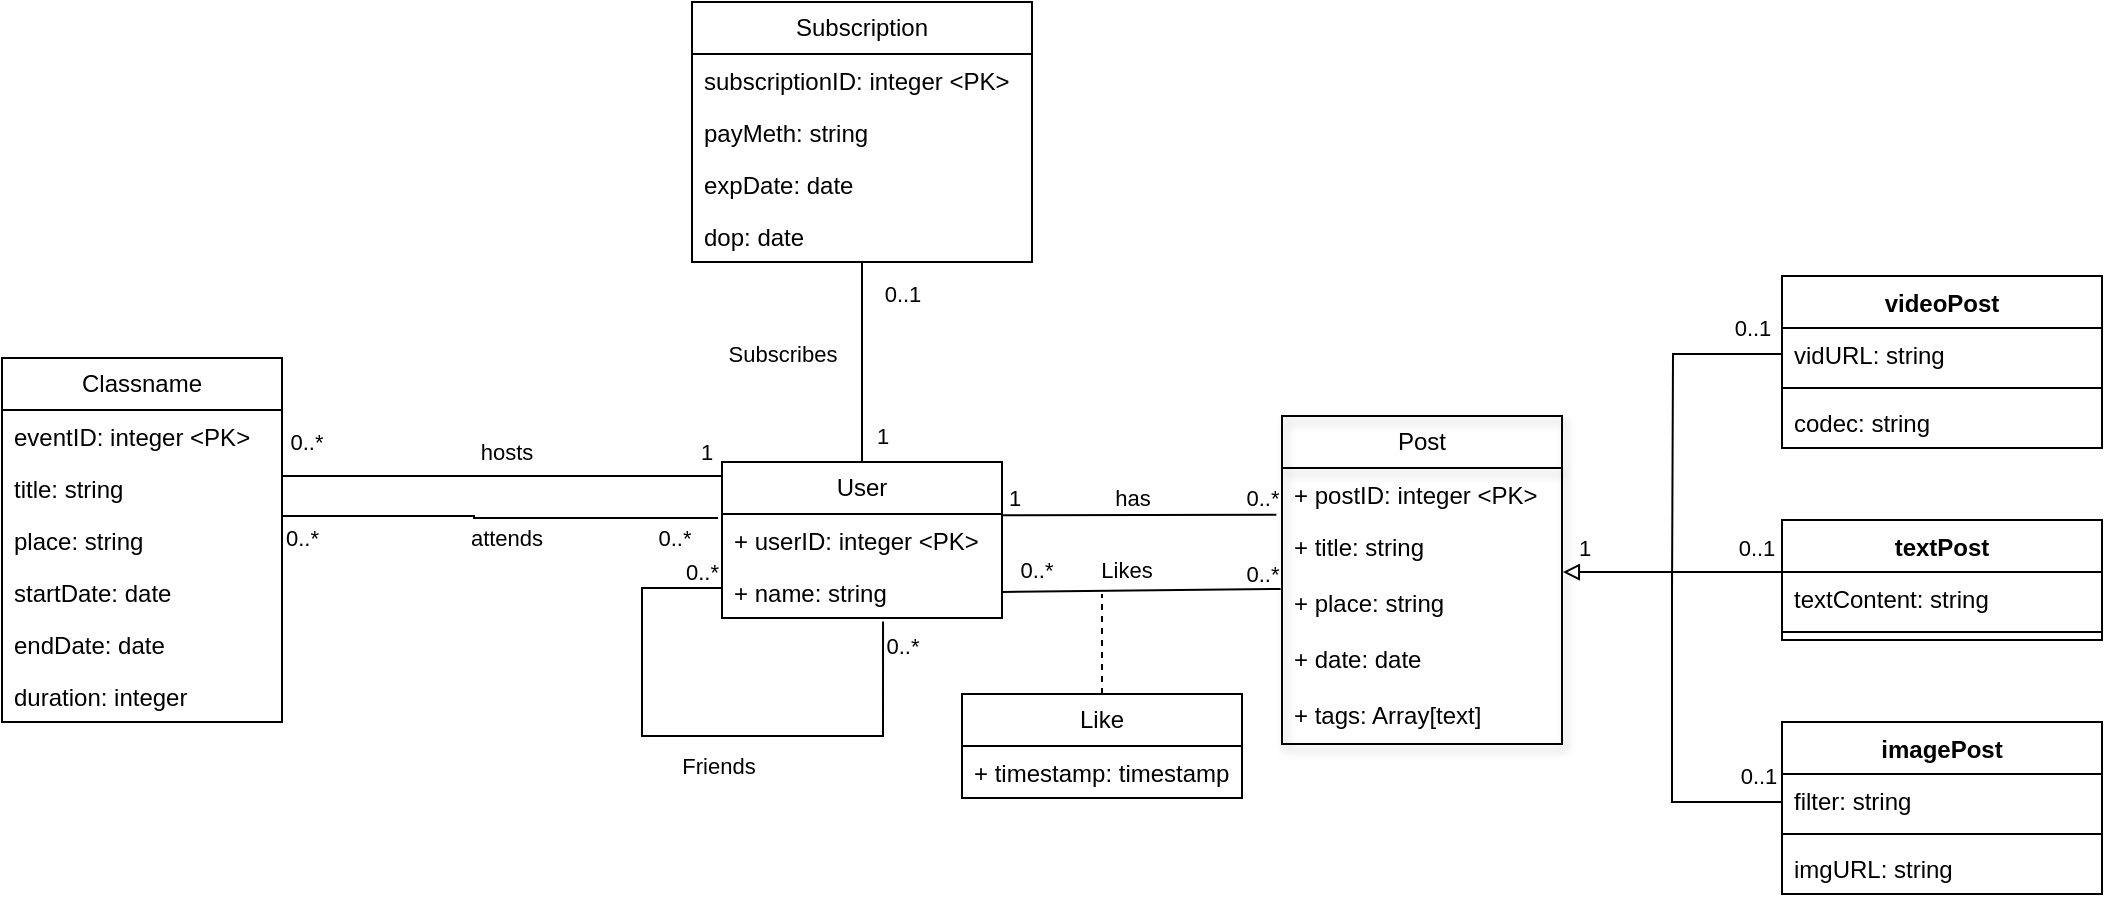 <mxfile version="24.7.17">
  <diagram name="Page-1" id="sB40IVGVon7hJAWyoLqx">
    <mxGraphModel dx="1466" dy="1061" grid="1" gridSize="10" guides="1" tooltips="1" connect="1" arrows="1" fold="1" page="1" pageScale="1" pageWidth="827" pageHeight="1169" math="0" shadow="0">
      <root>
        <mxCell id="0" />
        <mxCell id="1" parent="0" />
        <mxCell id="YtR0J8xUfhrT0mOV40MU-70" style="edgeStyle=orthogonalEdgeStyle;rounded=0;orthogonalLoop=1;jettySize=auto;html=1;exitX=1.003;exitY=-0.07;exitDx=0;exitDy=0;entryX=0;entryY=0.5;entryDx=0;entryDy=0;endArrow=none;endFill=0;startArrow=block;startFill=0;exitPerimeter=0;" parent="1" source="YtR0J8xUfhrT0mOV40MU-10" edge="1">
          <mxGeometry relative="1" as="geometry">
            <mxPoint x="980" y="572.99" as="targetPoint" />
            <mxPoint x="870" y="462.99" as="sourcePoint" />
            <Array as="points">
              <mxPoint x="925" y="458" />
              <mxPoint x="925" y="573" />
            </Array>
          </mxGeometry>
        </mxCell>
        <mxCell id="YtR0J8xUfhrT0mOV40MU-78" value="1" style="edgeLabel;html=1;align=center;verticalAlign=middle;resizable=0;points=[];" parent="YtR0J8xUfhrT0mOV40MU-70" vertex="1" connectable="0">
          <mxGeometry x="-0.907" y="2" relative="1" as="geometry">
            <mxPoint y="-10" as="offset" />
          </mxGeometry>
        </mxCell>
        <mxCell id="YtR0J8xUfhrT0mOV40MU-82" value="0..1" style="edgeLabel;html=1;align=center;verticalAlign=middle;resizable=0;points=[];" parent="YtR0J8xUfhrT0mOV40MU-70" vertex="1" connectable="0">
          <mxGeometry x="0.888" y="2" relative="1" as="geometry">
            <mxPoint y="-11" as="offset" />
          </mxGeometry>
        </mxCell>
        <mxCell id="YtR0J8xUfhrT0mOV40MU-7" value="Post" style="swimlane;fontStyle=0;childLayout=stackLayout;horizontal=1;startSize=26;fillColor=none;horizontalStack=0;resizeParent=1;resizeParentMax=0;resizeLast=0;collapsible=1;marginBottom=0;whiteSpace=wrap;html=1;shadow=1;" parent="1" vertex="1">
          <mxGeometry x="730" y="380" width="140" height="164" as="geometry">
            <mxRectangle x="290" y="200" width="60" height="30" as="alternateBounds" />
          </mxGeometry>
        </mxCell>
        <mxCell id="YtR0J8xUfhrT0mOV40MU-8" value="+ postID: integer &amp;lt;PK&amp;gt;" style="text;strokeColor=none;fillColor=none;align=left;verticalAlign=top;spacingLeft=4;spacingRight=4;overflow=hidden;rotatable=0;points=[[0,0.5],[1,0.5]];portConstraint=eastwest;whiteSpace=wrap;html=1;" parent="YtR0J8xUfhrT0mOV40MU-7" vertex="1">
          <mxGeometry y="26" width="140" height="26" as="geometry" />
        </mxCell>
        <mxCell id="YtR0J8xUfhrT0mOV40MU-9" value="+ title: string" style="text;strokeColor=none;fillColor=none;align=left;verticalAlign=top;spacingLeft=4;spacingRight=4;overflow=hidden;rotatable=0;points=[[0,0.5],[1,0.5]];portConstraint=eastwest;whiteSpace=wrap;html=1;" parent="YtR0J8xUfhrT0mOV40MU-7" vertex="1">
          <mxGeometry y="52" width="140" height="28" as="geometry" />
        </mxCell>
        <mxCell id="YtR0J8xUfhrT0mOV40MU-10" value="+ place: string" style="text;strokeColor=none;fillColor=none;align=left;verticalAlign=top;spacingLeft=4;spacingRight=4;overflow=hidden;rotatable=0;points=[[0,0.5],[1,0.5]];portConstraint=eastwest;whiteSpace=wrap;html=1;" parent="YtR0J8xUfhrT0mOV40MU-7" vertex="1">
          <mxGeometry y="80" width="140" height="28" as="geometry" />
        </mxCell>
        <mxCell id="YtR0J8xUfhrT0mOV40MU-11" value="+ date: date" style="text;strokeColor=none;fillColor=none;align=left;verticalAlign=top;spacingLeft=4;spacingRight=4;overflow=hidden;rotatable=0;points=[[0,0.5],[1,0.5]];portConstraint=eastwest;whiteSpace=wrap;html=1;" parent="YtR0J8xUfhrT0mOV40MU-7" vertex="1">
          <mxGeometry y="108" width="140" height="28" as="geometry" />
        </mxCell>
        <mxCell id="YtR0J8xUfhrT0mOV40MU-12" value="+ tags: Array[text]" style="text;strokeColor=none;fillColor=none;align=left;verticalAlign=top;spacingLeft=4;spacingRight=4;overflow=hidden;rotatable=0;points=[[0,0.5],[1,0.5]];portConstraint=eastwest;whiteSpace=wrap;html=1;" parent="YtR0J8xUfhrT0mOV40MU-7" vertex="1">
          <mxGeometry y="136" width="140" height="28" as="geometry" />
        </mxCell>
        <mxCell id="YtR0J8xUfhrT0mOV40MU-3" value="User" style="swimlane;fontStyle=0;childLayout=stackLayout;horizontal=1;startSize=26;fillColor=none;horizontalStack=0;resizeParent=1;resizeParentMax=0;resizeLast=0;collapsible=1;marginBottom=0;whiteSpace=wrap;html=1;" parent="1" vertex="1">
          <mxGeometry x="450" y="403" width="140" height="78" as="geometry" />
        </mxCell>
        <mxCell id="YtR0J8xUfhrT0mOV40MU-4" value="+ userID: integer &amp;lt;PK&amp;gt;" style="text;strokeColor=none;fillColor=none;align=left;verticalAlign=top;spacingLeft=4;spacingRight=4;overflow=hidden;rotatable=0;points=[[0,0.5],[1,0.5]];portConstraint=eastwest;whiteSpace=wrap;html=1;" parent="YtR0J8xUfhrT0mOV40MU-3" vertex="1">
          <mxGeometry y="26" width="140" height="26" as="geometry" />
        </mxCell>
        <mxCell id="YtR0J8xUfhrT0mOV40MU-5" value="+ name: string" style="text;strokeColor=none;fillColor=none;align=left;verticalAlign=top;spacingLeft=4;spacingRight=4;overflow=hidden;rotatable=0;points=[[0,0.5],[1,0.5]];portConstraint=eastwest;whiteSpace=wrap;html=1;" parent="YtR0J8xUfhrT0mOV40MU-3" vertex="1">
          <mxGeometry y="52" width="140" height="26" as="geometry" />
        </mxCell>
        <mxCell id="YtR0J8xUfhrT0mOV40MU-19" value="" style="endArrow=none;endFill=0;html=1;align=center;verticalAlign=middle;rounded=0;strokeColor=default;endSize=6;startSize=6;sourcePerimeterSpacing=0;targetPerimeterSpacing=0;jumpStyle=none;jumpSize=0;entryX=-0.02;entryY=0.898;entryDx=0;entryDy=0;entryPerimeter=0;exitX=1;exitY=0.024;exitDx=0;exitDy=0;exitPerimeter=0;" parent="1" source="YtR0J8xUfhrT0mOV40MU-4" target="YtR0J8xUfhrT0mOV40MU-8" edge="1">
          <mxGeometry x="-1" relative="1" as="geometry">
            <mxPoint x="540" y="420" as="sourcePoint" />
            <mxPoint x="730" y="420" as="targetPoint" />
            <Array as="points" />
          </mxGeometry>
        </mxCell>
        <mxCell id="YtR0J8xUfhrT0mOV40MU-20" value="1" style="edgeLabel;resizable=0;html=1;align=center;verticalAlign=bottom;spacingLeft=-7;" parent="YtR0J8xUfhrT0mOV40MU-19" connectable="0" vertex="1">
          <mxGeometry x="-1" relative="1" as="geometry">
            <mxPoint x="9" as="offset" />
          </mxGeometry>
        </mxCell>
        <mxCell id="YtR0J8xUfhrT0mOV40MU-24" value="0..*" style="edgeLabel;html=1;align=center;verticalAlign=middle;resizable=0;points=[];" parent="YtR0J8xUfhrT0mOV40MU-19" vertex="1" connectable="0">
          <mxGeometry x="0.776" y="-2" relative="1" as="geometry">
            <mxPoint x="8" y="-11" as="offset" />
          </mxGeometry>
        </mxCell>
        <mxCell id="YtR0J8xUfhrT0mOV40MU-105" value="has" style="edgeLabel;html=1;align=center;verticalAlign=middle;resizable=0;points=[];" parent="YtR0J8xUfhrT0mOV40MU-19" vertex="1" connectable="0">
          <mxGeometry x="-0.05" y="3" relative="1" as="geometry">
            <mxPoint y="-6" as="offset" />
          </mxGeometry>
        </mxCell>
        <mxCell id="YtR0J8xUfhrT0mOV40MU-25" value="Like" style="swimlane;fontStyle=0;childLayout=stackLayout;horizontal=1;startSize=26;fillColor=none;horizontalStack=0;resizeParent=1;resizeParentMax=0;resizeLast=0;collapsible=1;marginBottom=0;whiteSpace=wrap;html=1;" parent="1" vertex="1">
          <mxGeometry x="570" y="519" width="140" height="52" as="geometry" />
        </mxCell>
        <mxCell id="YtR0J8xUfhrT0mOV40MU-26" value="+ timestamp: timestamp" style="text;strokeColor=none;fillColor=none;align=left;verticalAlign=top;spacingLeft=4;spacingRight=4;overflow=hidden;rotatable=0;points=[[0,0.5],[1,0.5]];portConstraint=eastwest;whiteSpace=wrap;html=1;" parent="YtR0J8xUfhrT0mOV40MU-25" vertex="1">
          <mxGeometry y="26" width="140" height="26" as="geometry" />
        </mxCell>
        <mxCell id="YtR0J8xUfhrT0mOV40MU-34" value="Classname" style="swimlane;fontStyle=0;childLayout=stackLayout;horizontal=1;startSize=26;fillColor=none;horizontalStack=0;resizeParent=1;resizeParentMax=0;resizeLast=0;collapsible=1;marginBottom=0;whiteSpace=wrap;html=1;" parent="1" vertex="1">
          <mxGeometry x="90" y="351" width="140" height="182" as="geometry" />
        </mxCell>
        <mxCell id="YtR0J8xUfhrT0mOV40MU-40" value="eventID: integer &amp;lt;PK&amp;gt;" style="text;strokeColor=none;fillColor=none;align=left;verticalAlign=top;spacingLeft=4;spacingRight=4;overflow=hidden;rotatable=0;points=[[0,0.5],[1,0.5]];portConstraint=eastwest;whiteSpace=wrap;html=1;" parent="YtR0J8xUfhrT0mOV40MU-34" vertex="1">
          <mxGeometry y="26" width="140" height="26" as="geometry" />
        </mxCell>
        <mxCell id="YtR0J8xUfhrT0mOV40MU-39" value="title: string" style="text;strokeColor=none;fillColor=none;align=left;verticalAlign=top;spacingLeft=4;spacingRight=4;overflow=hidden;rotatable=0;points=[[0,0.5],[1,0.5]];portConstraint=eastwest;whiteSpace=wrap;html=1;" parent="YtR0J8xUfhrT0mOV40MU-34" vertex="1">
          <mxGeometry y="52" width="140" height="26" as="geometry" />
        </mxCell>
        <mxCell id="YtR0J8xUfhrT0mOV40MU-38" value="place: string" style="text;strokeColor=none;fillColor=none;align=left;verticalAlign=top;spacingLeft=4;spacingRight=4;overflow=hidden;rotatable=0;points=[[0,0.5],[1,0.5]];portConstraint=eastwest;whiteSpace=wrap;html=1;" parent="YtR0J8xUfhrT0mOV40MU-34" vertex="1">
          <mxGeometry y="78" width="140" height="26" as="geometry" />
        </mxCell>
        <mxCell id="YtR0J8xUfhrT0mOV40MU-35" value="startDate: date" style="text;strokeColor=none;fillColor=none;align=left;verticalAlign=top;spacingLeft=4;spacingRight=4;overflow=hidden;rotatable=0;points=[[0,0.5],[1,0.5]];portConstraint=eastwest;whiteSpace=wrap;html=1;" parent="YtR0J8xUfhrT0mOV40MU-34" vertex="1">
          <mxGeometry y="104" width="140" height="26" as="geometry" />
        </mxCell>
        <mxCell id="YtR0J8xUfhrT0mOV40MU-36" value="endDate: date" style="text;strokeColor=none;fillColor=none;align=left;verticalAlign=top;spacingLeft=4;spacingRight=4;overflow=hidden;rotatable=0;points=[[0,0.5],[1,0.5]];portConstraint=eastwest;whiteSpace=wrap;html=1;" parent="YtR0J8xUfhrT0mOV40MU-34" vertex="1">
          <mxGeometry y="130" width="140" height="26" as="geometry" />
        </mxCell>
        <mxCell id="YtR0J8xUfhrT0mOV40MU-37" value="duration: integer" style="text;strokeColor=none;fillColor=none;align=left;verticalAlign=top;spacingLeft=4;spacingRight=4;overflow=hidden;rotatable=0;points=[[0,0.5],[1,0.5]];portConstraint=eastwest;whiteSpace=wrap;html=1;" parent="YtR0J8xUfhrT0mOV40MU-34" vertex="1">
          <mxGeometry y="156" width="140" height="26" as="geometry" />
        </mxCell>
        <mxCell id="YtR0J8xUfhrT0mOV40MU-41" style="edgeStyle=orthogonalEdgeStyle;rounded=0;orthogonalLoop=1;jettySize=auto;html=1;exitX=0;exitY=0.5;exitDx=0;exitDy=0;entryX=1;entryY=0.5;entryDx=0;entryDy=0;endArrow=none;endFill=0;" parent="1" source="YtR0J8xUfhrT0mOV40MU-4" target="YtR0J8xUfhrT0mOV40MU-38" edge="1">
          <mxGeometry relative="1" as="geometry">
            <Array as="points">
              <mxPoint x="450" y="410" />
              <mxPoint x="230" y="410" />
            </Array>
          </mxGeometry>
        </mxCell>
        <mxCell id="YtR0J8xUfhrT0mOV40MU-42" value="1" style="edgeLabel;html=1;align=center;verticalAlign=middle;resizable=0;points=[];" parent="YtR0J8xUfhrT0mOV40MU-41" vertex="1" connectable="0">
          <mxGeometry x="-0.829" relative="1" as="geometry">
            <mxPoint x="-8" y="-20" as="offset" />
          </mxGeometry>
        </mxCell>
        <mxCell id="YtR0J8xUfhrT0mOV40MU-45" value="hosts" style="edgeLabel;html=1;align=center;verticalAlign=middle;resizable=0;points=[];" parent="YtR0J8xUfhrT0mOV40MU-41" vertex="1" connectable="0">
          <mxGeometry x="-0.014" relative="1" as="geometry">
            <mxPoint y="-12" as="offset" />
          </mxGeometry>
        </mxCell>
        <mxCell id="YtR0J8xUfhrT0mOV40MU-46" value="0..*" style="edgeLabel;html=1;align=center;verticalAlign=middle;resizable=0;points=[];" parent="YtR0J8xUfhrT0mOV40MU-41" vertex="1" connectable="0">
          <mxGeometry x="0.771" y="-1" relative="1" as="geometry">
            <mxPoint x="11" y="-16" as="offset" />
          </mxGeometry>
        </mxCell>
        <mxCell id="YtR0J8xUfhrT0mOV40MU-50" value="" style="endArrow=none;html=1;rounded=0;exitX=1;exitY=0.5;exitDx=0;exitDy=0;entryX=-0.005;entryY=0.231;entryDx=0;entryDy=0;entryPerimeter=0;endFill=0;strokeWidth=1;startSize=6;sourcePerimeterSpacing=0;" parent="1" source="YtR0J8xUfhrT0mOV40MU-5" target="YtR0J8xUfhrT0mOV40MU-10" edge="1">
          <mxGeometry width="50" height="50" relative="1" as="geometry">
            <mxPoint x="600" y="610" as="sourcePoint" />
            <mxPoint x="650" y="560" as="targetPoint" />
          </mxGeometry>
        </mxCell>
        <mxCell id="YtR0J8xUfhrT0mOV40MU-54" value="0..*" style="edgeLabel;html=1;align=center;verticalAlign=bottom;resizable=0;points=[];spacing=2;spacingTop=0;spacingLeft=-7;" parent="YtR0J8xUfhrT0mOV40MU-50" vertex="1" connectable="0">
          <mxGeometry x="-0.94" y="3" relative="1" as="geometry">
            <mxPoint x="16" y="1" as="offset" />
          </mxGeometry>
        </mxCell>
        <mxCell id="YtR0J8xUfhrT0mOV40MU-55" value="0..*" style="edgeLabel;html=1;align=center;verticalAlign=middle;resizable=0;points=[];" parent="YtR0J8xUfhrT0mOV40MU-50" vertex="1" connectable="0">
          <mxGeometry x="0.899" y="1" relative="1" as="geometry">
            <mxPoint x="-3" y="-7" as="offset" />
          </mxGeometry>
        </mxCell>
        <mxCell id="YtR0J8xUfhrT0mOV40MU-106" value="Likes" style="edgeLabel;html=1;align=center;verticalAlign=middle;resizable=0;points=[];" parent="YtR0J8xUfhrT0mOV40MU-50" vertex="1" connectable="0">
          <mxGeometry x="-0.117" y="1" relative="1" as="geometry">
            <mxPoint y="-10" as="offset" />
          </mxGeometry>
        </mxCell>
        <mxCell id="YtR0J8xUfhrT0mOV40MU-53" value="" style="endArrow=none;endFill=0;endSize=12;html=1;rounded=0;exitX=0.5;exitY=0;exitDx=0;exitDy=0;dashed=1;" parent="1" source="YtR0J8xUfhrT0mOV40MU-25" edge="1">
          <mxGeometry width="160" relative="1" as="geometry">
            <mxPoint x="580" y="539" as="sourcePoint" />
            <mxPoint x="640" y="469" as="targetPoint" />
            <Array as="points" />
          </mxGeometry>
        </mxCell>
        <mxCell id="YtR0J8xUfhrT0mOV40MU-57" value="imagePost" style="swimlane;fontStyle=1;align=center;verticalAlign=top;childLayout=stackLayout;horizontal=1;startSize=26;horizontalStack=0;resizeParent=1;resizeParentMax=0;resizeLast=0;collapsible=1;marginBottom=0;whiteSpace=wrap;html=1;" parent="1" vertex="1">
          <mxGeometry x="980" y="533" width="160" height="86" as="geometry" />
        </mxCell>
        <mxCell id="YtR0J8xUfhrT0mOV40MU-58" value="filter: string" style="text;strokeColor=none;fillColor=none;align=left;verticalAlign=top;spacingLeft=4;spacingRight=4;overflow=hidden;rotatable=0;points=[[0,0.5],[1,0.5]];portConstraint=eastwest;whiteSpace=wrap;html=1;" parent="YtR0J8xUfhrT0mOV40MU-57" vertex="1">
          <mxGeometry y="26" width="160" height="26" as="geometry" />
        </mxCell>
        <mxCell id="YtR0J8xUfhrT0mOV40MU-59" value="" style="line;strokeWidth=1;fillColor=none;align=left;verticalAlign=middle;spacingTop=-1;spacingLeft=3;spacingRight=3;rotatable=0;labelPosition=right;points=[];portConstraint=eastwest;strokeColor=inherit;" parent="YtR0J8xUfhrT0mOV40MU-57" vertex="1">
          <mxGeometry y="52" width="160" height="8" as="geometry" />
        </mxCell>
        <mxCell id="YtR0J8xUfhrT0mOV40MU-60" value="imgURL: string" style="text;strokeColor=none;fillColor=none;align=left;verticalAlign=top;spacingLeft=4;spacingRight=4;overflow=hidden;rotatable=0;points=[[0,0.5],[1,0.5]];portConstraint=eastwest;whiteSpace=wrap;html=1;" parent="YtR0J8xUfhrT0mOV40MU-57" vertex="1">
          <mxGeometry y="60" width="160" height="26" as="geometry" />
        </mxCell>
        <mxCell id="YtR0J8xUfhrT0mOV40MU-61" value="textPost" style="swimlane;fontStyle=1;align=center;verticalAlign=top;childLayout=stackLayout;horizontal=1;startSize=26;horizontalStack=0;resizeParent=1;resizeParentMax=0;resizeLast=0;collapsible=1;marginBottom=0;whiteSpace=wrap;html=1;" parent="1" vertex="1">
          <mxGeometry x="980" y="432" width="160" height="60" as="geometry" />
        </mxCell>
        <mxCell id="YtR0J8xUfhrT0mOV40MU-62" value="textContent: string" style="text;strokeColor=none;fillColor=none;align=left;verticalAlign=top;spacingLeft=4;spacingRight=4;overflow=hidden;rotatable=0;points=[[0,0.5],[1,0.5]];portConstraint=eastwest;whiteSpace=wrap;html=1;" parent="YtR0J8xUfhrT0mOV40MU-61" vertex="1">
          <mxGeometry y="26" width="160" height="26" as="geometry" />
        </mxCell>
        <mxCell id="YtR0J8xUfhrT0mOV40MU-63" value="" style="line;strokeWidth=1;fillColor=none;align=left;verticalAlign=middle;spacingTop=-1;spacingLeft=3;spacingRight=3;rotatable=0;labelPosition=right;points=[];portConstraint=eastwest;strokeColor=inherit;" parent="YtR0J8xUfhrT0mOV40MU-61" vertex="1">
          <mxGeometry y="52" width="160" height="8" as="geometry" />
        </mxCell>
        <mxCell id="YtR0J8xUfhrT0mOV40MU-65" value="videoPost" style="swimlane;fontStyle=1;align=center;verticalAlign=top;childLayout=stackLayout;horizontal=1;startSize=26;horizontalStack=0;resizeParent=1;resizeParentMax=0;resizeLast=0;collapsible=1;marginBottom=0;whiteSpace=wrap;html=1;" parent="1" vertex="1">
          <mxGeometry x="980" y="310" width="160" height="86" as="geometry" />
        </mxCell>
        <mxCell id="YtR0J8xUfhrT0mOV40MU-74" style="edgeStyle=orthogonalEdgeStyle;rounded=0;orthogonalLoop=1;jettySize=auto;html=1;exitX=0;exitY=0.5;exitDx=0;exitDy=0;endArrow=none;endFill=0;" parent="YtR0J8xUfhrT0mOV40MU-65" source="YtR0J8xUfhrT0mOV40MU-66" edge="1">
          <mxGeometry relative="1" as="geometry">
            <mxPoint x="-55" y="160" as="targetPoint" />
          </mxGeometry>
        </mxCell>
        <mxCell id="YtR0J8xUfhrT0mOV40MU-79" value="0..1" style="edgeLabel;html=1;align=center;verticalAlign=middle;resizable=0;points=[];" parent="YtR0J8xUfhrT0mOV40MU-74" vertex="1" connectable="0">
          <mxGeometry x="-0.884" y="-1" relative="1" as="geometry">
            <mxPoint x="-5" y="-12" as="offset" />
          </mxGeometry>
        </mxCell>
        <mxCell id="YtR0J8xUfhrT0mOV40MU-66" value="vidURL: string" style="text;strokeColor=none;fillColor=none;align=left;verticalAlign=top;spacingLeft=4;spacingRight=4;overflow=hidden;rotatable=0;points=[[0,0.5],[1,0.5]];portConstraint=eastwest;whiteSpace=wrap;html=1;" parent="YtR0J8xUfhrT0mOV40MU-65" vertex="1">
          <mxGeometry y="26" width="160" height="26" as="geometry" />
        </mxCell>
        <mxCell id="YtR0J8xUfhrT0mOV40MU-67" value="" style="line;strokeWidth=1;fillColor=none;align=left;verticalAlign=middle;spacingTop=-1;spacingLeft=3;spacingRight=3;rotatable=0;labelPosition=right;points=[];portConstraint=eastwest;strokeColor=inherit;" parent="YtR0J8xUfhrT0mOV40MU-65" vertex="1">
          <mxGeometry y="52" width="160" height="8" as="geometry" />
        </mxCell>
        <mxCell id="YtR0J8xUfhrT0mOV40MU-68" value="codec: string" style="text;strokeColor=none;fillColor=none;align=left;verticalAlign=top;spacingLeft=4;spacingRight=4;overflow=hidden;rotatable=0;points=[[0,0.5],[1,0.5]];portConstraint=eastwest;whiteSpace=wrap;html=1;" parent="YtR0J8xUfhrT0mOV40MU-65" vertex="1">
          <mxGeometry y="60" width="160" height="26" as="geometry" />
        </mxCell>
        <mxCell id="YtR0J8xUfhrT0mOV40MU-77" style="rounded=0;orthogonalLoop=1;jettySize=auto;html=1;endArrow=none;endFill=0;" parent="1" edge="1">
          <mxGeometry relative="1" as="geometry">
            <mxPoint x="924" y="458" as="targetPoint" />
            <mxPoint x="980" y="458" as="sourcePoint" />
          </mxGeometry>
        </mxCell>
        <mxCell id="YtR0J8xUfhrT0mOV40MU-81" value="0..1" style="edgeLabel;html=1;align=center;verticalAlign=middle;resizable=0;points=[];" parent="YtR0J8xUfhrT0mOV40MU-77" vertex="1" connectable="0">
          <mxGeometry x="-0.515" y="-2" relative="1" as="geometry">
            <mxPoint y="-10" as="offset" />
          </mxGeometry>
        </mxCell>
        <mxCell id="YtR0J8xUfhrT0mOV40MU-91" value="" style="endArrow=none;endFill=0;html=1;edgeStyle=orthogonalEdgeStyle;align=left;verticalAlign=top;rounded=0;exitX=1;exitY=0.5;exitDx=0;exitDy=0;entryX=-0.014;entryY=0.231;entryDx=0;entryDy=0;entryPerimeter=0;" parent="1" edge="1">
          <mxGeometry x="-1" relative="1" as="geometry">
            <mxPoint x="230" y="438.02" as="sourcePoint" />
            <mxPoint x="448.04" y="431.026" as="targetPoint" />
            <Array as="points">
              <mxPoint x="230" y="430.02" />
              <mxPoint x="326" y="430.02" />
            </Array>
          </mxGeometry>
        </mxCell>
        <mxCell id="YtR0J8xUfhrT0mOV40MU-92" value="0..*" style="edgeLabel;resizable=0;html=1;align=left;verticalAlign=bottom;" parent="YtR0J8xUfhrT0mOV40MU-91" connectable="0" vertex="1">
          <mxGeometry x="-1" relative="1" as="geometry">
            <mxPoint y="11" as="offset" />
          </mxGeometry>
        </mxCell>
        <mxCell id="YtR0J8xUfhrT0mOV40MU-93" value="0..*" style="edgeLabel;html=1;align=center;verticalAlign=middle;resizable=0;points=[];" parent="YtR0J8xUfhrT0mOV40MU-91" vertex="1" connectable="0">
          <mxGeometry x="0.805" y="-3" relative="1" as="geometry">
            <mxPoint y="7" as="offset" />
          </mxGeometry>
        </mxCell>
        <mxCell id="YtR0J8xUfhrT0mOV40MU-94" value="attends" style="edgeLabel;html=1;align=center;verticalAlign=middle;resizable=0;points=[];" parent="YtR0J8xUfhrT0mOV40MU-91" vertex="1" connectable="0">
          <mxGeometry x="0.062" y="-1" relative="1" as="geometry">
            <mxPoint y="9" as="offset" />
          </mxGeometry>
        </mxCell>
        <mxCell id="YtR0J8xUfhrT0mOV40MU-87" value="" style="endArrow=none;endFill=0;html=1;edgeStyle=orthogonalEdgeStyle;align=left;verticalAlign=top;rounded=0;entryX=0.575;entryY=1.027;entryDx=0;entryDy=0;entryPerimeter=0;exitX=0;exitY=0.5;exitDx=0;exitDy=0;" parent="1" edge="1">
          <mxGeometry x="-0.259" y="-10" relative="1" as="geometry">
            <mxPoint x="450.02" y="468.0" as="sourcePoint" />
            <mxPoint x="530.52" y="482.756" as="targetPoint" />
            <Array as="points">
              <mxPoint x="450" y="466" />
              <mxPoint x="410" y="466" />
              <mxPoint x="410" y="540" />
              <mxPoint x="531" y="540" />
            </Array>
            <mxPoint as="offset" />
          </mxGeometry>
        </mxCell>
        <mxCell id="YtR0J8xUfhrT0mOV40MU-88" value="0..*" style="edgeLabel;resizable=0;html=1;align=left;verticalAlign=bottom;" parent="YtR0J8xUfhrT0mOV40MU-87" connectable="0" vertex="1">
          <mxGeometry x="-1" y="1" relative="1" as="geometry">
            <mxPoint x="-19" y="-2" as="offset" />
          </mxGeometry>
        </mxCell>
        <mxCell id="YtR0J8xUfhrT0mOV40MU-89" value="0..*" style="edgeLabel;html=1;align=center;verticalAlign=middle;resizable=0;points=[];" parent="YtR0J8xUfhrT0mOV40MU-87" vertex="1" connectable="0">
          <mxGeometry x="0.917" y="1" relative="1" as="geometry">
            <mxPoint x="10" as="offset" />
          </mxGeometry>
        </mxCell>
        <mxCell id="YtR0J8xUfhrT0mOV40MU-90" value="Friends" style="edgeLabel;html=1;align=center;verticalAlign=middle;resizable=0;points=[];" parent="YtR0J8xUfhrT0mOV40MU-87" vertex="1" connectable="0">
          <mxGeometry x="0.049" y="-1" relative="1" as="geometry">
            <mxPoint y="14" as="offset" />
          </mxGeometry>
        </mxCell>
        <mxCell id="YtR0J8xUfhrT0mOV40MU-102" style="edgeStyle=orthogonalEdgeStyle;rounded=0;orthogonalLoop=1;jettySize=auto;html=1;entryX=0.5;entryY=0;entryDx=0;entryDy=0;endArrow=none;endFill=0;" parent="1" source="YtR0J8xUfhrT0mOV40MU-95" edge="1">
          <mxGeometry relative="1" as="geometry">
            <mxPoint x="520" y="403.0" as="targetPoint" />
          </mxGeometry>
        </mxCell>
        <mxCell id="YtR0J8xUfhrT0mOV40MU-103" value="1" style="edgeLabel;html=1;align=center;verticalAlign=middle;resizable=0;points=[];" parent="YtR0J8xUfhrT0mOV40MU-102" vertex="1" connectable="0">
          <mxGeometry x="0.704" relative="1" as="geometry">
            <mxPoint x="10" y="2" as="offset" />
          </mxGeometry>
        </mxCell>
        <mxCell id="YtR0J8xUfhrT0mOV40MU-104" value="0..1" style="edgeLabel;html=1;align=center;verticalAlign=middle;resizable=0;points=[];" parent="YtR0J8xUfhrT0mOV40MU-102" vertex="1" connectable="0">
          <mxGeometry x="-0.691" y="-1" relative="1" as="geometry">
            <mxPoint x="21" as="offset" />
          </mxGeometry>
        </mxCell>
        <mxCell id="hSMuSv9g5Gi6hCRFb-le-1" value="Subscribes" style="edgeLabel;html=1;align=center;verticalAlign=middle;resizable=0;points=[];" vertex="1" connectable="0" parent="YtR0J8xUfhrT0mOV40MU-102">
          <mxGeometry x="-0.1" relative="1" as="geometry">
            <mxPoint x="-40" y="1" as="offset" />
          </mxGeometry>
        </mxCell>
        <mxCell id="YtR0J8xUfhrT0mOV40MU-95" value="Subscription" style="swimlane;fontStyle=0;childLayout=stackLayout;horizontal=1;startSize=26;fillColor=none;horizontalStack=0;resizeParent=1;resizeParentMax=0;resizeLast=0;collapsible=1;marginBottom=0;whiteSpace=wrap;html=1;" parent="1" vertex="1">
          <mxGeometry x="435" y="173" width="170" height="130" as="geometry" />
        </mxCell>
        <mxCell id="YtR0J8xUfhrT0mOV40MU-96" value="subscriptionID: integer &amp;lt;PK&amp;gt;" style="text;strokeColor=none;fillColor=none;align=left;verticalAlign=top;spacingLeft=4;spacingRight=4;overflow=hidden;rotatable=0;points=[[0,0.5],[1,0.5]];portConstraint=eastwest;whiteSpace=wrap;html=1;" parent="YtR0J8xUfhrT0mOV40MU-95" vertex="1">
          <mxGeometry y="26" width="170" height="26" as="geometry" />
        </mxCell>
        <mxCell id="YtR0J8xUfhrT0mOV40MU-97" value="payMeth: string" style="text;strokeColor=none;fillColor=none;align=left;verticalAlign=top;spacingLeft=4;spacingRight=4;overflow=hidden;rotatable=0;points=[[0,0.5],[1,0.5]];portConstraint=eastwest;whiteSpace=wrap;html=1;" parent="YtR0J8xUfhrT0mOV40MU-95" vertex="1">
          <mxGeometry y="52" width="170" height="26" as="geometry" />
        </mxCell>
        <mxCell id="YtR0J8xUfhrT0mOV40MU-98" value="expDate: date" style="text;strokeColor=none;fillColor=none;align=left;verticalAlign=top;spacingLeft=4;spacingRight=4;overflow=hidden;rotatable=0;points=[[0,0.5],[1,0.5]];portConstraint=eastwest;whiteSpace=wrap;html=1;" parent="YtR0J8xUfhrT0mOV40MU-95" vertex="1">
          <mxGeometry y="78" width="170" height="26" as="geometry" />
        </mxCell>
        <mxCell id="YtR0J8xUfhrT0mOV40MU-101" value="dop: date" style="text;strokeColor=none;fillColor=none;align=left;verticalAlign=top;spacingLeft=4;spacingRight=4;overflow=hidden;rotatable=0;points=[[0,0.5],[1,0.5]];portConstraint=eastwest;whiteSpace=wrap;html=1;" parent="YtR0J8xUfhrT0mOV40MU-95" vertex="1">
          <mxGeometry y="104" width="170" height="26" as="geometry" />
        </mxCell>
      </root>
    </mxGraphModel>
  </diagram>
</mxfile>

